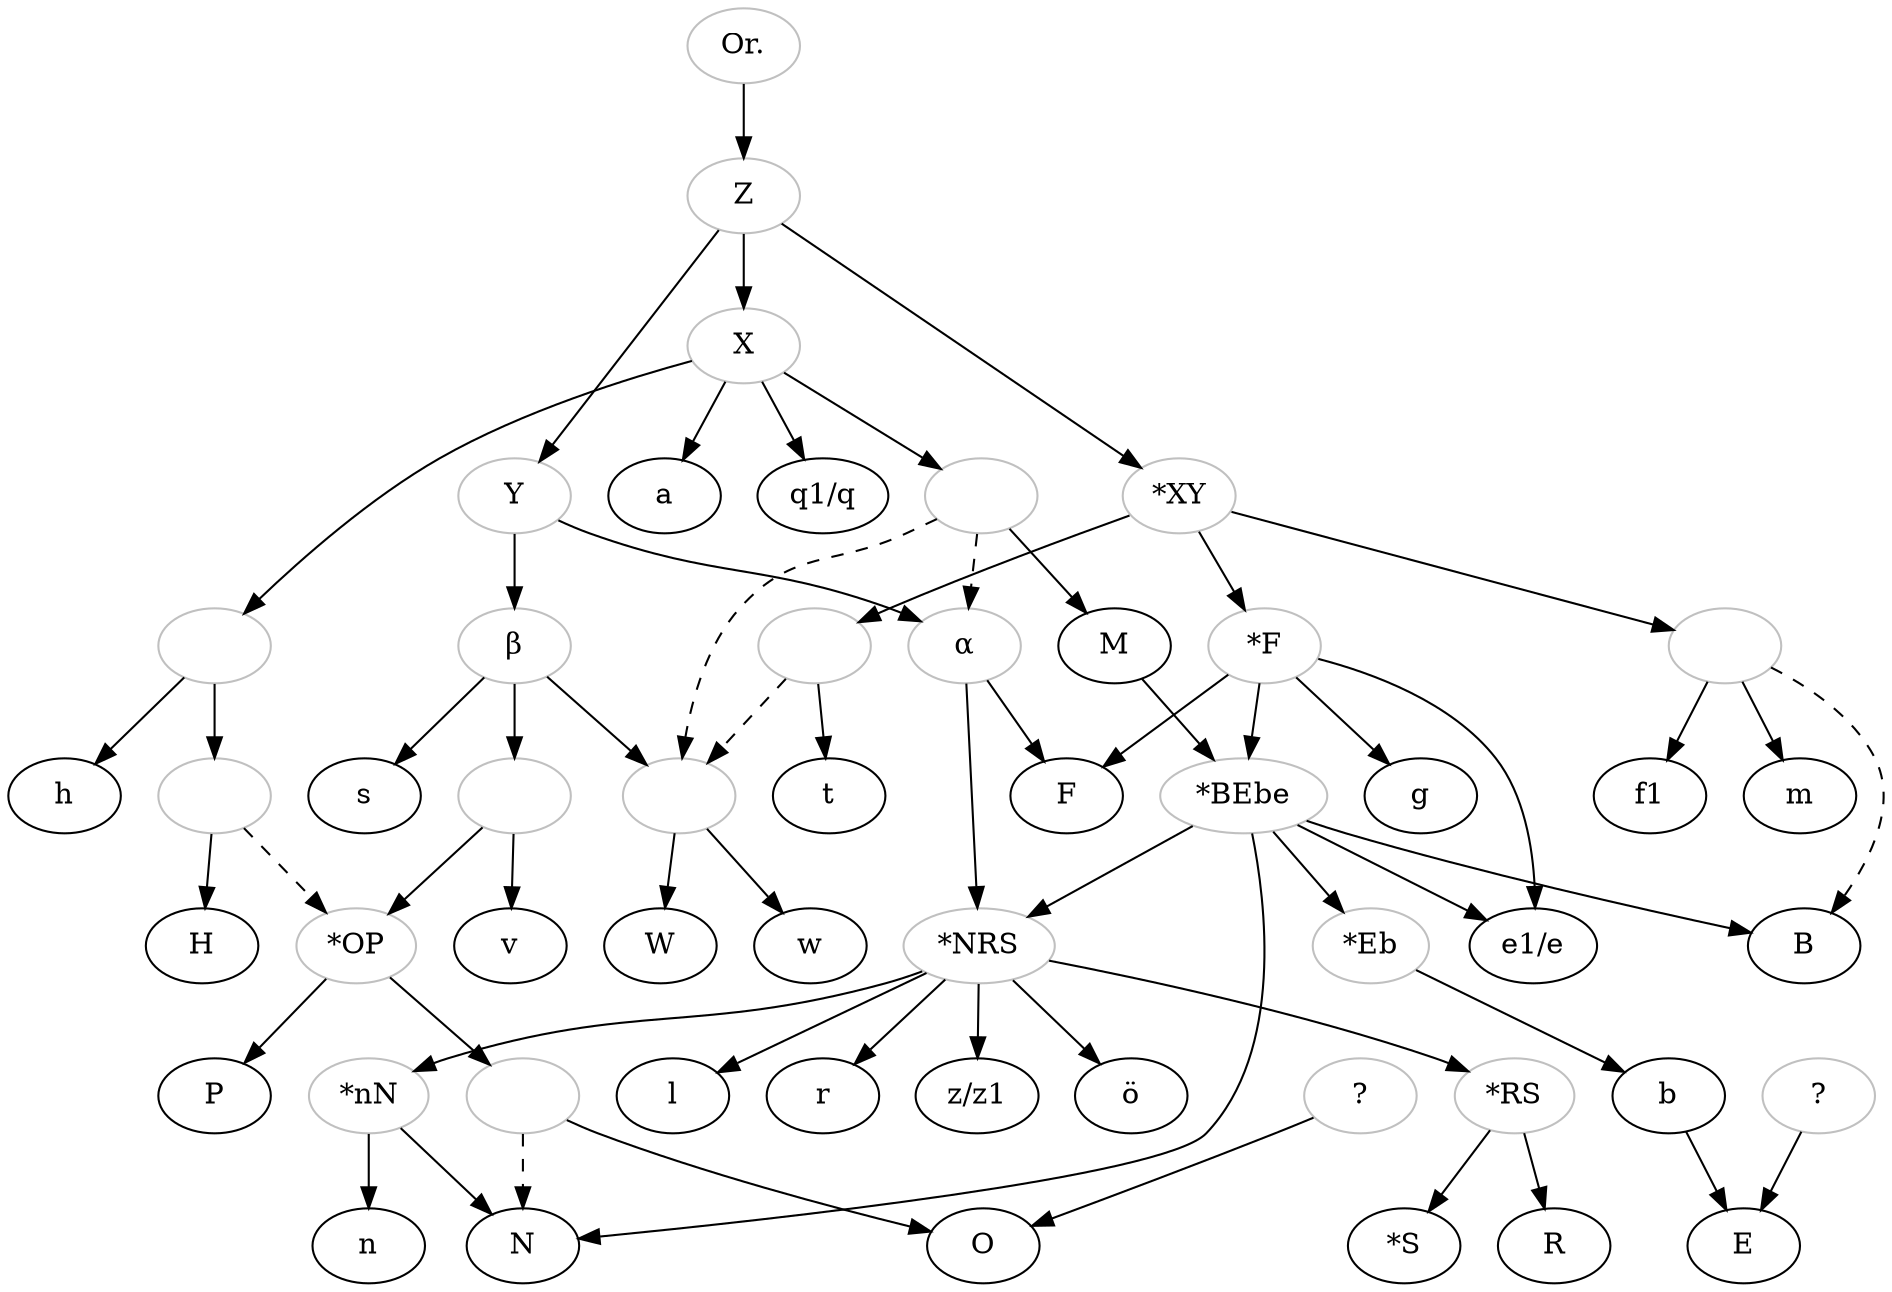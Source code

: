 digraph {

    original[color="grey", label="Or."]
    archetyp[color="grey", label="Z"]
    X[color="grey"]
    starXY[color="grey", label="*XY"]
    Y[color="grey"]
    1[color="grey", label=""]
    q1slashq[label="q1/q"]
    2[color="grey", label=""]
    f1slashf[label="f1"]
    starF[color="grey", label="*F"]
    alpha[color="grey", label="α"]
    beta[color="grey", label="β"]
    starBEbe[color="grey", label="*BEbe"]
    starEb[color="grey", label="*Eb"]
    questionprime[color="grey", label="?"]
    e1slashe[label="e1/e"]
    starNRS[color="grey", label="*NRS"]
    starnN[color="grey", label="*nN"]
    zslashz1[label="z/z1"]
    oe[label="ö"]
    starRS[color="grey", label="*RS"]
    starS[label="*S"]
    4[color="grey", label=""]
    5[color="grey", label=""]
    starOP[color="grey", label="*OP"]
    questionsec[color="grey", label="?"]
    6[color="grey", label=""]
    preH[color="grey", label=""]
    preM[color="grey", label=""]
    pret[color="grey", label=""]
	

   original -> archetyp
   archetyp -> X
   archetyp -> starXY
   archetyp -> Y

   X -> 1
   X -> a
   X -> q1slashq
   X -> preM
   preM -> M

   1 -> preH
   preH -> H
   1 -> h

   starXY -> 2
   starXY -> starF
   starXY -> pret
   pret -> t

   2 -> m
   2 -> f1slashf

   Y -> beta
   Y -> alpha

   M -> starBEbe

   starF -> starBEbe
   starF -> e1slashe
   starF -> F
   starF -> g

   starBEbe -> starEb
   starBEbe -> e1slashe
   starBEbe -> N
   starBEbe -> starNRS
   starBEbe -> B

   starEb -> b

   b -> E

   questionprime -> E

   alpha -> F 
   alpha -> starNRS

   starNRS -> starnN
   starNRS -> l
   starNRS -> r
   starNRS -> zslashz1
   starNRS -> oe
   starNRS -> starRS

   starnN -> n
   starnN -> N

   starRS -> R
   starRS -> starS

   beta -> s
   beta -> 5
   beta -> 4

   4 -> w
   4 -> W

   5 -> v
   5 -> starOP

   starOP -> P
   starOP -> 6

   6 -> O

   questionsec -> O

   preH -> starOP [style="dashed"]
   preM -> alpha [style="dashed"]
   preM -> 4 [style="dashed"]
   2 -> B [style="dashed"]
   pret -> 4 [style="dashed"]
   6 -> N [style="dashed"]

}
